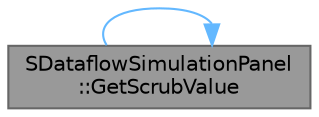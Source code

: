 digraph "SDataflowSimulationPanel::GetScrubValue"
{
 // INTERACTIVE_SVG=YES
 // LATEX_PDF_SIZE
  bgcolor="transparent";
  edge [fontname=Helvetica,fontsize=10,labelfontname=Helvetica,labelfontsize=10];
  node [fontname=Helvetica,fontsize=10,shape=box,height=0.2,width=0.4];
  rankdir="LR";
  Node1 [id="Node000001",label="SDataflowSimulationPanel\l::GetScrubValue",height=0.2,width=0.4,color="gray40", fillcolor="grey60", style="filled", fontcolor="black",tooltip="Get ethe current scrub value."];
  Node1 -> Node1 [id="edge1_Node000001_Node000001",color="steelblue1",style="solid",tooltip=" "];
}

